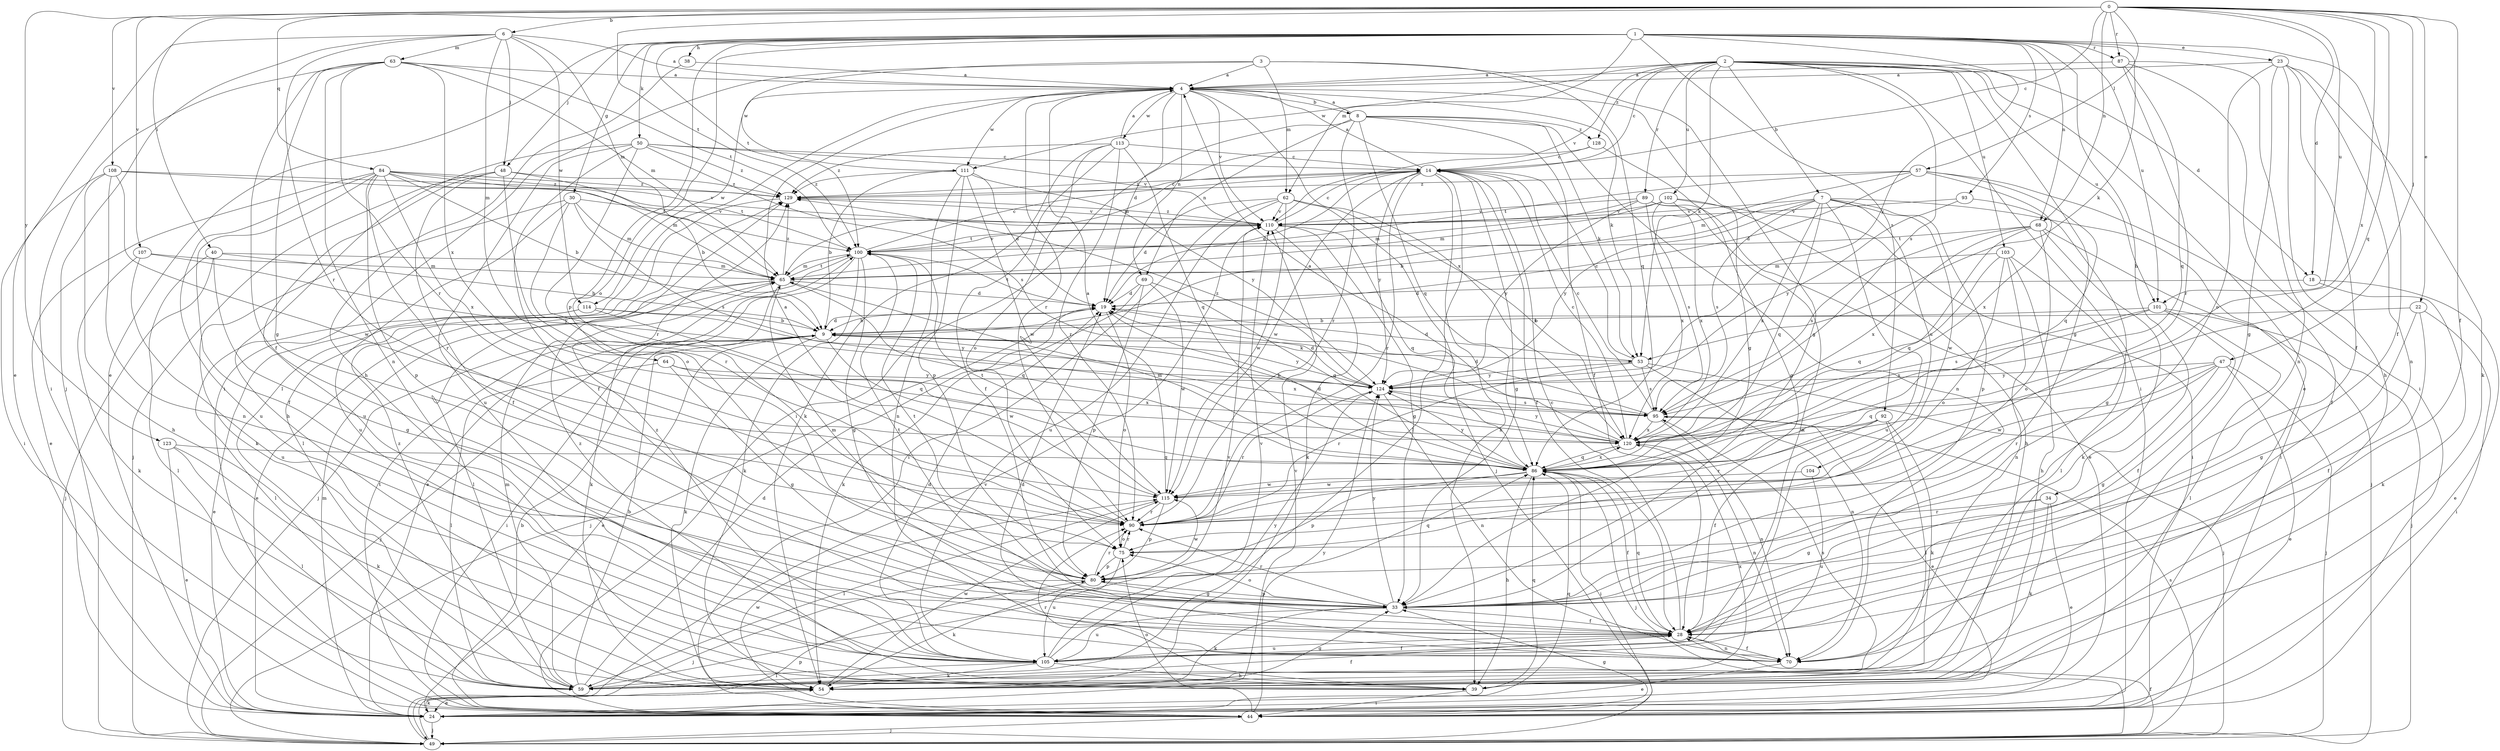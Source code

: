 strict digraph  {
0;
1;
2;
3;
4;
6;
7;
8;
9;
14;
18;
19;
22;
23;
24;
28;
30;
33;
34;
38;
39;
40;
44;
47;
48;
49;
50;
53;
54;
57;
59;
62;
63;
64;
65;
68;
69;
70;
75;
80;
84;
86;
87;
89;
90;
92;
93;
95;
100;
101;
102;
103;
104;
105;
107;
108;
110;
111;
113;
114;
115;
120;
123;
124;
128;
129;
0 -> 6  [label=b];
0 -> 14  [label=c];
0 -> 18  [label=d];
0 -> 22  [label=e];
0 -> 28  [label=f];
0 -> 40  [label=i];
0 -> 47  [label=j];
0 -> 57  [label=l];
0 -> 68  [label=n];
0 -> 84  [label=q];
0 -> 86  [label=q];
0 -> 87  [label=r];
0 -> 100  [label=t];
0 -> 101  [label=u];
0 -> 107  [label=v];
0 -> 108  [label=v];
0 -> 120  [label=x];
0 -> 123  [label=y];
1 -> 23  [label=e];
1 -> 24  [label=e];
1 -> 28  [label=f];
1 -> 30  [label=g];
1 -> 34  [label=h];
1 -> 38  [label=h];
1 -> 48  [label=j];
1 -> 50  [label=k];
1 -> 53  [label=k];
1 -> 62  [label=m];
1 -> 68  [label=n];
1 -> 75  [label=o];
1 -> 80  [label=p];
1 -> 87  [label=r];
1 -> 92  [label=s];
1 -> 93  [label=s];
1 -> 100  [label=t];
1 -> 101  [label=u];
1 -> 124  [label=y];
2 -> 4  [label=a];
2 -> 7  [label=b];
2 -> 14  [label=c];
2 -> 18  [label=d];
2 -> 24  [label=e];
2 -> 33  [label=g];
2 -> 44  [label=i];
2 -> 53  [label=k];
2 -> 89  [label=r];
2 -> 95  [label=s];
2 -> 101  [label=u];
2 -> 102  [label=u];
2 -> 103  [label=u];
2 -> 110  [label=v];
2 -> 111  [label=w];
2 -> 128  [label=z];
3 -> 4  [label=a];
3 -> 33  [label=g];
3 -> 44  [label=i];
3 -> 62  [label=m];
3 -> 86  [label=q];
3 -> 111  [label=w];
4 -> 8  [label=b];
4 -> 19  [label=d];
4 -> 33  [label=g];
4 -> 53  [label=k];
4 -> 59  [label=l];
4 -> 69  [label=n];
4 -> 90  [label=r];
4 -> 110  [label=v];
4 -> 111  [label=w];
4 -> 113  [label=w];
4 -> 114  [label=w];
4 -> 120  [label=x];
6 -> 4  [label=a];
6 -> 24  [label=e];
6 -> 48  [label=j];
6 -> 49  [label=j];
6 -> 63  [label=m];
6 -> 64  [label=m];
6 -> 65  [label=m];
6 -> 90  [label=r];
6 -> 114  [label=w];
7 -> 9  [label=b];
7 -> 44  [label=i];
7 -> 80  [label=p];
7 -> 86  [label=q];
7 -> 95  [label=s];
7 -> 104  [label=u];
7 -> 105  [label=u];
7 -> 110  [label=v];
7 -> 115  [label=w];
7 -> 120  [label=x];
7 -> 124  [label=y];
8 -> 4  [label=a];
8 -> 28  [label=f];
8 -> 44  [label=i];
8 -> 53  [label=k];
8 -> 69  [label=n];
8 -> 70  [label=n];
8 -> 86  [label=q];
8 -> 90  [label=r];
8 -> 128  [label=z];
9 -> 19  [label=d];
9 -> 24  [label=e];
9 -> 44  [label=i];
9 -> 49  [label=j];
9 -> 53  [label=k];
9 -> 54  [label=k];
9 -> 115  [label=w];
9 -> 120  [label=x];
9 -> 124  [label=y];
14 -> 4  [label=a];
14 -> 19  [label=d];
14 -> 28  [label=f];
14 -> 33  [label=g];
14 -> 39  [label=h];
14 -> 59  [label=l];
14 -> 90  [label=r];
14 -> 115  [label=w];
14 -> 124  [label=y];
14 -> 129  [label=z];
18 -> 19  [label=d];
18 -> 24  [label=e];
18 -> 54  [label=k];
19 -> 9  [label=b];
19 -> 49  [label=j];
19 -> 75  [label=o];
19 -> 100  [label=t];
22 -> 9  [label=b];
22 -> 28  [label=f];
22 -> 33  [label=g];
22 -> 44  [label=i];
23 -> 4  [label=a];
23 -> 28  [label=f];
23 -> 33  [label=g];
23 -> 39  [label=h];
23 -> 54  [label=k];
23 -> 70  [label=n];
23 -> 75  [label=o];
24 -> 49  [label=j];
24 -> 54  [label=k];
24 -> 65  [label=m];
24 -> 86  [label=q];
24 -> 110  [label=v];
28 -> 14  [label=c];
28 -> 70  [label=n];
28 -> 86  [label=q];
28 -> 105  [label=u];
30 -> 54  [label=k];
30 -> 65  [label=m];
30 -> 90  [label=r];
30 -> 95  [label=s];
30 -> 105  [label=u];
30 -> 110  [label=v];
33 -> 28  [label=f];
33 -> 54  [label=k];
33 -> 75  [label=o];
33 -> 80  [label=p];
33 -> 90  [label=r];
33 -> 100  [label=t];
33 -> 105  [label=u];
33 -> 124  [label=y];
34 -> 24  [label=e];
34 -> 33  [label=g];
34 -> 54  [label=k];
34 -> 90  [label=r];
38 -> 4  [label=a];
38 -> 39  [label=h];
39 -> 44  [label=i];
39 -> 86  [label=q];
39 -> 90  [label=r];
39 -> 129  [label=z];
40 -> 9  [label=b];
40 -> 33  [label=g];
40 -> 49  [label=j];
40 -> 59  [label=l];
40 -> 65  [label=m];
44 -> 9  [label=b];
44 -> 33  [label=g];
44 -> 49  [label=j];
44 -> 75  [label=o];
44 -> 100  [label=t];
44 -> 115  [label=w];
44 -> 124  [label=y];
47 -> 24  [label=e];
47 -> 33  [label=g];
47 -> 49  [label=j];
47 -> 86  [label=q];
47 -> 90  [label=r];
47 -> 115  [label=w];
47 -> 124  [label=y];
48 -> 9  [label=b];
48 -> 28  [label=f];
48 -> 49  [label=j];
48 -> 75  [label=o];
48 -> 105  [label=u];
48 -> 129  [label=z];
49 -> 28  [label=f];
49 -> 80  [label=p];
49 -> 95  [label=s];
49 -> 110  [label=v];
50 -> 14  [label=c];
50 -> 28  [label=f];
50 -> 39  [label=h];
50 -> 90  [label=r];
50 -> 95  [label=s];
50 -> 105  [label=u];
50 -> 110  [label=v];
50 -> 129  [label=z];
53 -> 14  [label=c];
53 -> 19  [label=d];
53 -> 49  [label=j];
53 -> 70  [label=n];
53 -> 90  [label=r];
53 -> 95  [label=s];
53 -> 124  [label=y];
54 -> 24  [label=e];
54 -> 33  [label=g];
54 -> 115  [label=w];
57 -> 19  [label=d];
57 -> 28  [label=f];
57 -> 65  [label=m];
57 -> 86  [label=q];
57 -> 100  [label=t];
57 -> 120  [label=x];
57 -> 129  [label=z];
59 -> 9  [label=b];
59 -> 19  [label=d];
59 -> 28  [label=f];
59 -> 65  [label=m];
59 -> 95  [label=s];
59 -> 110  [label=v];
59 -> 120  [label=x];
59 -> 129  [label=z];
62 -> 19  [label=d];
62 -> 44  [label=i];
62 -> 49  [label=j];
62 -> 105  [label=u];
62 -> 110  [label=v];
62 -> 115  [label=w];
62 -> 120  [label=x];
63 -> 4  [label=a];
63 -> 28  [label=f];
63 -> 33  [label=g];
63 -> 44  [label=i];
63 -> 65  [label=m];
63 -> 70  [label=n];
63 -> 90  [label=r];
63 -> 100  [label=t];
63 -> 120  [label=x];
64 -> 33  [label=g];
64 -> 59  [label=l];
64 -> 120  [label=x];
64 -> 124  [label=y];
65 -> 19  [label=d];
65 -> 24  [label=e];
65 -> 54  [label=k];
65 -> 59  [label=l];
65 -> 86  [label=q];
65 -> 100  [label=t];
65 -> 129  [label=z];
68 -> 49  [label=j];
68 -> 54  [label=k];
68 -> 75  [label=o];
68 -> 86  [label=q];
68 -> 95  [label=s];
68 -> 100  [label=t];
68 -> 120  [label=x];
69 -> 19  [label=d];
69 -> 54  [label=k];
69 -> 80  [label=p];
69 -> 86  [label=q];
69 -> 115  [label=w];
70 -> 19  [label=d];
70 -> 24  [label=e];
70 -> 28  [label=f];
75 -> 80  [label=p];
75 -> 90  [label=r];
75 -> 105  [label=u];
80 -> 33  [label=g];
80 -> 49  [label=j];
80 -> 54  [label=k];
80 -> 65  [label=m];
80 -> 86  [label=q];
80 -> 90  [label=r];
80 -> 100  [label=t];
80 -> 115  [label=w];
84 -> 9  [label=b];
84 -> 24  [label=e];
84 -> 28  [label=f];
84 -> 65  [label=m];
84 -> 80  [label=p];
84 -> 90  [label=r];
84 -> 100  [label=t];
84 -> 105  [label=u];
84 -> 110  [label=v];
84 -> 120  [label=x];
84 -> 129  [label=z];
86 -> 19  [label=d];
86 -> 28  [label=f];
86 -> 39  [label=h];
86 -> 44  [label=i];
86 -> 49  [label=j];
86 -> 65  [label=m];
86 -> 80  [label=p];
86 -> 115  [label=w];
86 -> 120  [label=x];
86 -> 124  [label=y];
87 -> 4  [label=a];
87 -> 44  [label=i];
87 -> 70  [label=n];
87 -> 86  [label=q];
87 -> 90  [label=r];
89 -> 24  [label=e];
89 -> 65  [label=m];
89 -> 105  [label=u];
89 -> 110  [label=v];
89 -> 120  [label=x];
89 -> 124  [label=y];
90 -> 4  [label=a];
90 -> 75  [label=o];
92 -> 28  [label=f];
92 -> 54  [label=k];
92 -> 59  [label=l];
92 -> 90  [label=r];
92 -> 120  [label=x];
93 -> 33  [label=g];
93 -> 110  [label=v];
93 -> 124  [label=y];
95 -> 9  [label=b];
95 -> 14  [label=c];
95 -> 19  [label=d];
95 -> 24  [label=e];
95 -> 70  [label=n];
95 -> 120  [label=x];
100 -> 14  [label=c];
100 -> 24  [label=e];
100 -> 33  [label=g];
100 -> 49  [label=j];
100 -> 54  [label=k];
100 -> 65  [label=m];
100 -> 110  [label=v];
101 -> 9  [label=b];
101 -> 28  [label=f];
101 -> 49  [label=j];
101 -> 59  [label=l];
101 -> 95  [label=s];
101 -> 120  [label=x];
102 -> 39  [label=h];
102 -> 44  [label=i];
102 -> 65  [label=m];
102 -> 95  [label=s];
102 -> 110  [label=v];
102 -> 120  [label=x];
103 -> 39  [label=h];
103 -> 59  [label=l];
103 -> 65  [label=m];
103 -> 70  [label=n];
103 -> 75  [label=o];
103 -> 86  [label=q];
104 -> 105  [label=u];
104 -> 115  [label=w];
105 -> 19  [label=d];
105 -> 28  [label=f];
105 -> 39  [label=h];
105 -> 54  [label=k];
105 -> 59  [label=l];
105 -> 110  [label=v];
105 -> 124  [label=y];
105 -> 129  [label=z];
107 -> 54  [label=k];
107 -> 65  [label=m];
107 -> 105  [label=u];
107 -> 124  [label=y];
108 -> 39  [label=h];
108 -> 44  [label=i];
108 -> 70  [label=n];
108 -> 100  [label=t];
108 -> 115  [label=w];
108 -> 129  [label=z];
110 -> 14  [label=c];
110 -> 33  [label=g];
110 -> 54  [label=k];
110 -> 86  [label=q];
110 -> 100  [label=t];
110 -> 129  [label=z];
111 -> 9  [label=b];
111 -> 19  [label=d];
111 -> 70  [label=n];
111 -> 80  [label=p];
111 -> 115  [label=w];
111 -> 124  [label=y];
111 -> 129  [label=z];
113 -> 4  [label=a];
113 -> 14  [label=c];
113 -> 28  [label=f];
113 -> 54  [label=k];
113 -> 75  [label=o];
113 -> 86  [label=q];
113 -> 90  [label=r];
113 -> 129  [label=z];
114 -> 9  [label=b];
114 -> 24  [label=e];
114 -> 59  [label=l];
114 -> 86  [label=q];
114 -> 124  [label=y];
115 -> 4  [label=a];
115 -> 59  [label=l];
115 -> 80  [label=p];
115 -> 90  [label=r];
115 -> 100  [label=t];
120 -> 4  [label=a];
120 -> 14  [label=c];
120 -> 70  [label=n];
120 -> 86  [label=q];
120 -> 124  [label=y];
123 -> 24  [label=e];
123 -> 54  [label=k];
123 -> 59  [label=l];
123 -> 86  [label=q];
124 -> 19  [label=d];
124 -> 70  [label=n];
124 -> 90  [label=r];
124 -> 95  [label=s];
124 -> 129  [label=z];
128 -> 14  [label=c];
128 -> 33  [label=g];
128 -> 65  [label=m];
129 -> 14  [label=c];
129 -> 59  [label=l];
129 -> 110  [label=v];
}
